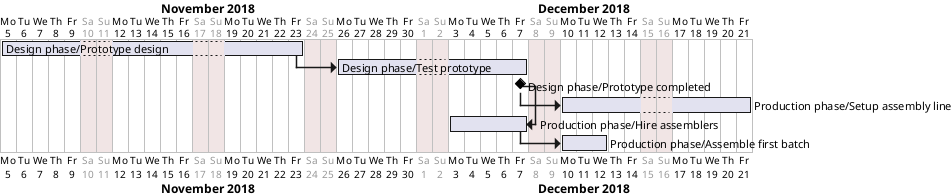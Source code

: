 {
  "sha1": "a6rnziy1781xspe19ki06fd4vr5iztc",
  "insertion": {
    "when": "2024-05-30T20:48:21.830Z",
    "user": "plantuml@gmail.com"
  }
}
@startgantt
Project starts the 5th of november 2018
saturday are closed
sunday are closed
[Design phase/Prototype design] lasts 3 weeks
[Design phase/Test prototype] starts at [Design phase/Prototype design]'s end and lasts 2 weeks
[Design phase/Prototype completed] happens at [Design phase/Test prototype]'s end
[Production phase/Setup assembly line] lasts 2 weeks and starts at [Design phase/Prototype completed]'s end
[Production phase/Hire assemblers] lasts 1 week and ends at [Design phase/Prototype completed]'s end
[Production phase/Assemble first batch] lasts 3 days and starts at [Production phase/Hire assemblers]'s end
@endgantt
